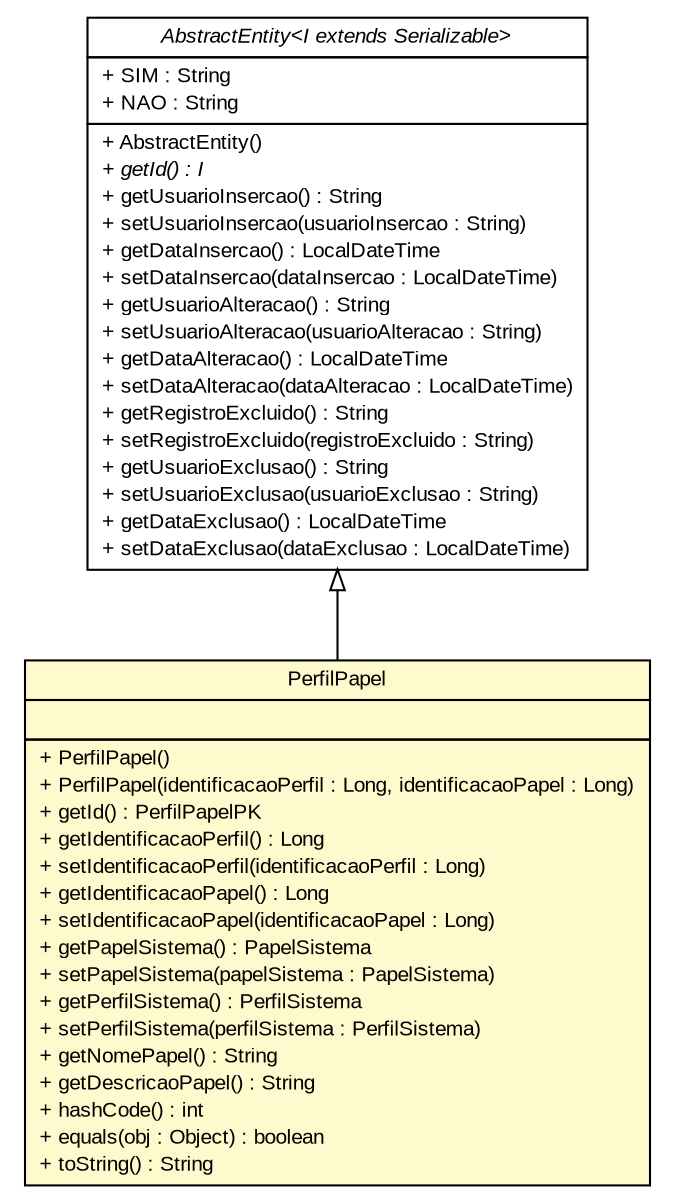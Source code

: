 #!/usr/local/bin/dot
#
# Class diagram 
# Generated by UMLGraph version R5_6 (http://www.umlgraph.org/)
#

digraph G {
	edge [fontname="arial",fontsize=10,labelfontname="arial",labelfontsize=10];
	node [fontname="arial",fontsize=10,shape=plaintext];
	nodesep=0.25;
	ranksep=0.5;
	// br.gov.to.sefaz.persistence.entity.AbstractEntity<I extends java.io.Serializable>
	c819558 [label=<<table title="br.gov.to.sefaz.persistence.entity.AbstractEntity" border="0" cellborder="1" cellspacing="0" cellpadding="2" port="p" href="../../../persistence/entity/AbstractEntity.html">
		<tr><td><table border="0" cellspacing="0" cellpadding="1">
<tr><td align="center" balign="center"><font face="arial italic"> AbstractEntity&lt;I extends Serializable&gt; </font></td></tr>
		</table></td></tr>
		<tr><td><table border="0" cellspacing="0" cellpadding="1">
<tr><td align="left" balign="left"> + SIM : String </td></tr>
<tr><td align="left" balign="left"> + NAO : String </td></tr>
		</table></td></tr>
		<tr><td><table border="0" cellspacing="0" cellpadding="1">
<tr><td align="left" balign="left"> + AbstractEntity() </td></tr>
<tr><td align="left" balign="left"><font face="arial italic" point-size="10.0"> + getId() : I </font></td></tr>
<tr><td align="left" balign="left"> + getUsuarioInsercao() : String </td></tr>
<tr><td align="left" balign="left"> + setUsuarioInsercao(usuarioInsercao : String) </td></tr>
<tr><td align="left" balign="left"> + getDataInsercao() : LocalDateTime </td></tr>
<tr><td align="left" balign="left"> + setDataInsercao(dataInsercao : LocalDateTime) </td></tr>
<tr><td align="left" balign="left"> + getUsuarioAlteracao() : String </td></tr>
<tr><td align="left" balign="left"> + setUsuarioAlteracao(usuarioAlteracao : String) </td></tr>
<tr><td align="left" balign="left"> + getDataAlteracao() : LocalDateTime </td></tr>
<tr><td align="left" balign="left"> + setDataAlteracao(dataAlteracao : LocalDateTime) </td></tr>
<tr><td align="left" balign="left"> + getRegistroExcluido() : String </td></tr>
<tr><td align="left" balign="left"> + setRegistroExcluido(registroExcluido : String) </td></tr>
<tr><td align="left" balign="left"> + getUsuarioExclusao() : String </td></tr>
<tr><td align="left" balign="left"> + setUsuarioExclusao(usuarioExclusao : String) </td></tr>
<tr><td align="left" balign="left"> + getDataExclusao() : LocalDateTime </td></tr>
<tr><td align="left" balign="left"> + setDataExclusao(dataExclusao : LocalDateTime) </td></tr>
		</table></td></tr>
		</table>>, URL="../../../persistence/entity/AbstractEntity.html", fontname="arial", fontcolor="black", fontsize=10.0];
	// br.gov.to.sefaz.seg.persistence.entity.PerfilPapel
	c819910 [label=<<table title="br.gov.to.sefaz.seg.persistence.entity.PerfilPapel" border="0" cellborder="1" cellspacing="0" cellpadding="2" port="p" bgcolor="lemonChiffon" href="./PerfilPapel.html">
		<tr><td><table border="0" cellspacing="0" cellpadding="1">
<tr><td align="center" balign="center"> PerfilPapel </td></tr>
		</table></td></tr>
		<tr><td><table border="0" cellspacing="0" cellpadding="1">
<tr><td align="left" balign="left">  </td></tr>
		</table></td></tr>
		<tr><td><table border="0" cellspacing="0" cellpadding="1">
<tr><td align="left" balign="left"> + PerfilPapel() </td></tr>
<tr><td align="left" balign="left"> + PerfilPapel(identificacaoPerfil : Long, identificacaoPapel : Long) </td></tr>
<tr><td align="left" balign="left"> + getId() : PerfilPapelPK </td></tr>
<tr><td align="left" balign="left"> + getIdentificacaoPerfil() : Long </td></tr>
<tr><td align="left" balign="left"> + setIdentificacaoPerfil(identificacaoPerfil : Long) </td></tr>
<tr><td align="left" balign="left"> + getIdentificacaoPapel() : Long </td></tr>
<tr><td align="left" balign="left"> + setIdentificacaoPapel(identificacaoPapel : Long) </td></tr>
<tr><td align="left" balign="left"> + getPapelSistema() : PapelSistema </td></tr>
<tr><td align="left" balign="left"> + setPapelSistema(papelSistema : PapelSistema) </td></tr>
<tr><td align="left" balign="left"> + getPerfilSistema() : PerfilSistema </td></tr>
<tr><td align="left" balign="left"> + setPerfilSistema(perfilSistema : PerfilSistema) </td></tr>
<tr><td align="left" balign="left"> + getNomePapel() : String </td></tr>
<tr><td align="left" balign="left"> + getDescricaoPapel() : String </td></tr>
<tr><td align="left" balign="left"> + hashCode() : int </td></tr>
<tr><td align="left" balign="left"> + equals(obj : Object) : boolean </td></tr>
<tr><td align="left" balign="left"> + toString() : String </td></tr>
		</table></td></tr>
		</table>>, URL="./PerfilPapel.html", fontname="arial", fontcolor="black", fontsize=10.0];
	//br.gov.to.sefaz.seg.persistence.entity.PerfilPapel extends br.gov.to.sefaz.persistence.entity.AbstractEntity<br.gov.to.sefaz.seg.persistence.entity.PerfilPapelPK>
	c819558:p -> c819910:p [dir=back,arrowtail=empty];
}

